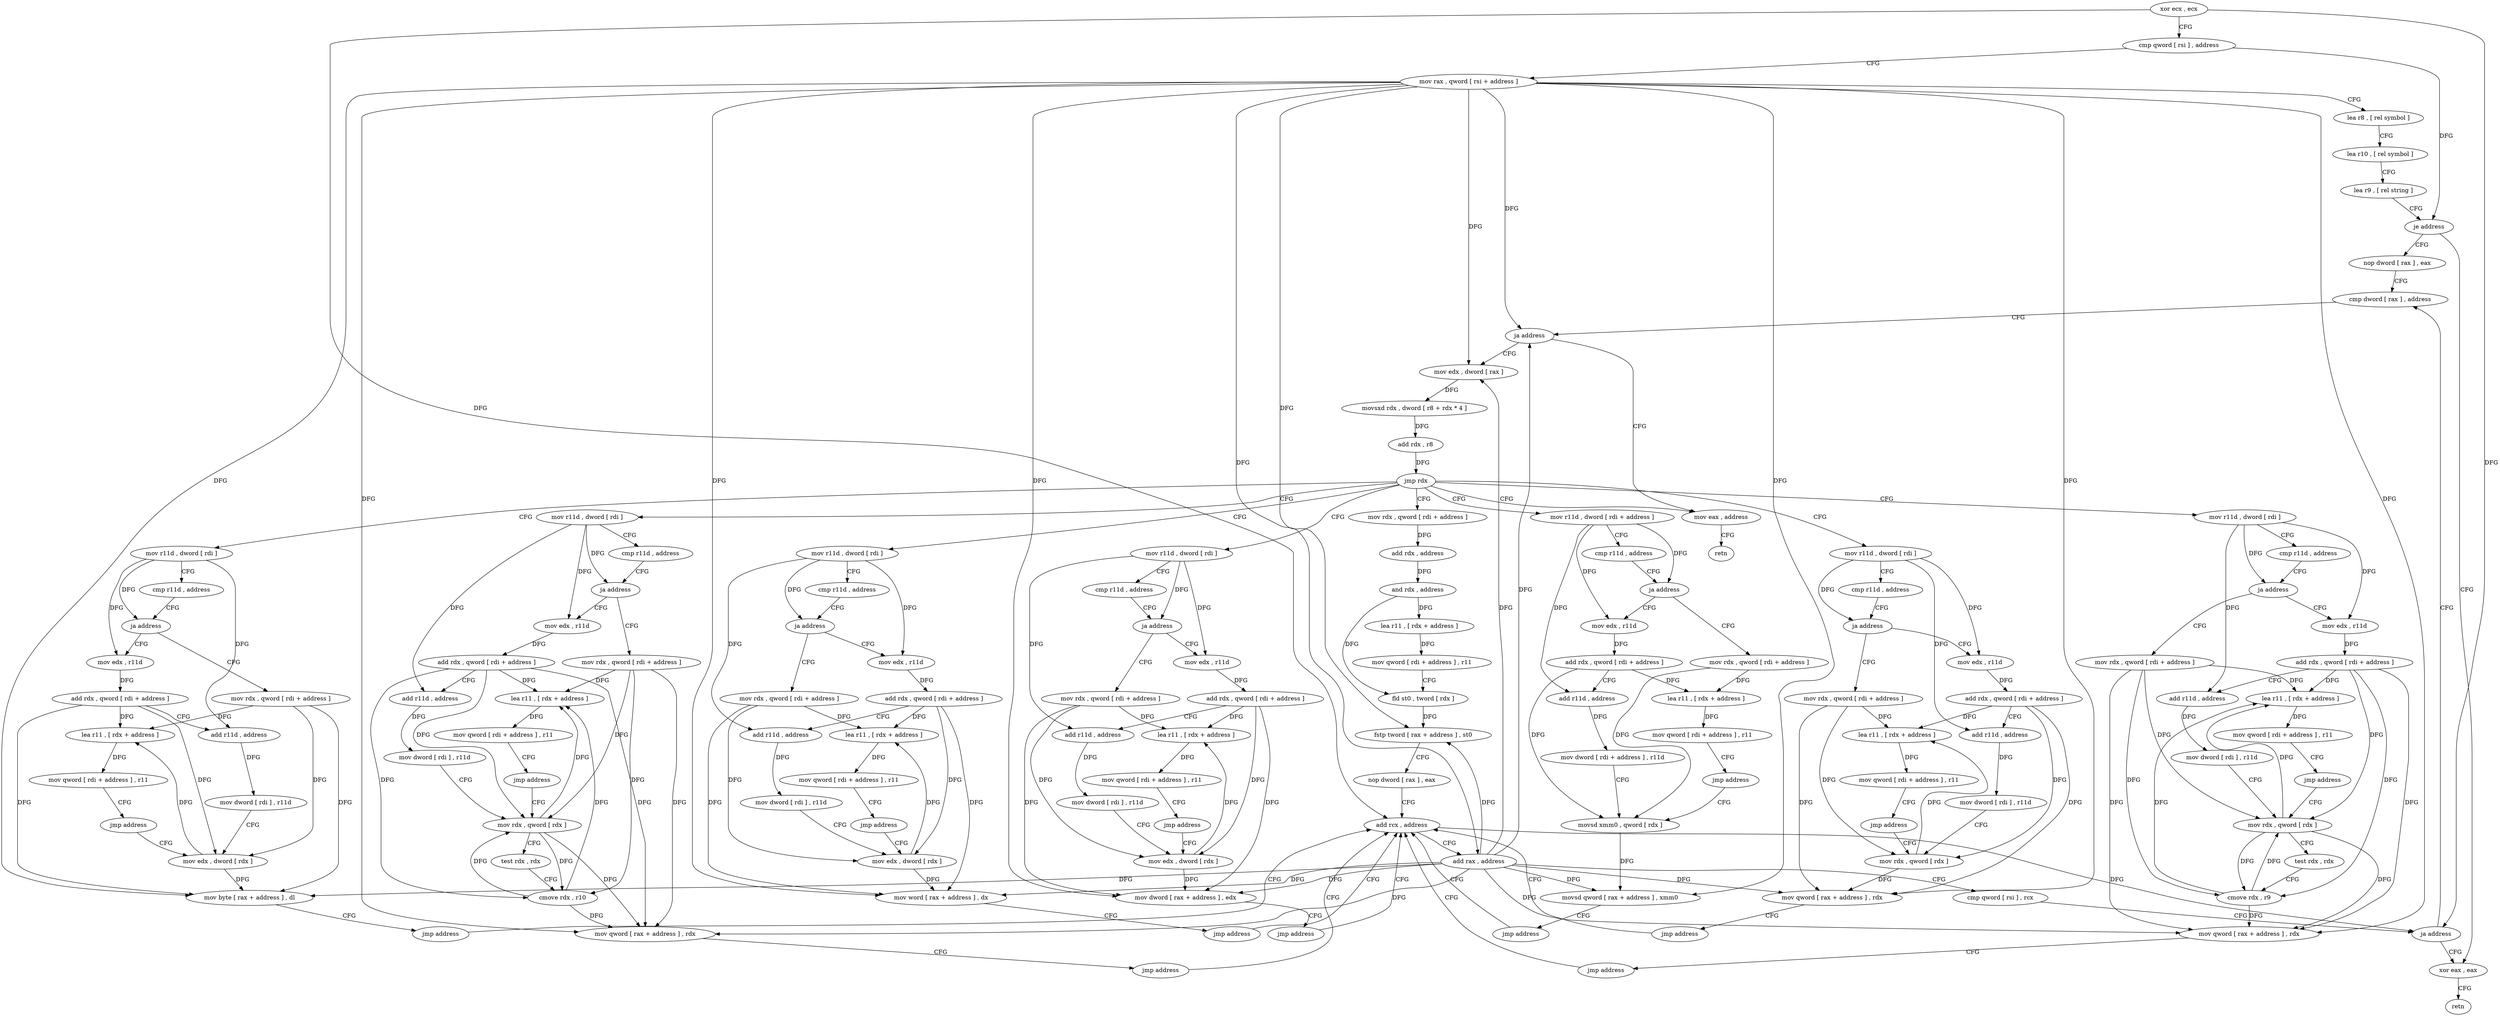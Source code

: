 digraph "func" {
"4323888" [label = "xor ecx , ecx" ]
"4323890" [label = "cmp qword [ rsi ] , address" ]
"4323894" [label = "mov rax , qword [ rsi + address ]" ]
"4323898" [label = "lea r8 , [ rel symbol ]" ]
"4323905" [label = "lea r10 , [ rel symbol ]" ]
"4323912" [label = "lea r9 , [ rel string ]" ]
"4323919" [label = "je address" ]
"4323997" [label = "xor eax , eax" ]
"4323921" [label = "nop dword [ rax ] , eax" ]
"4323999" [label = "retn" ]
"4323928" [label = "cmp dword [ rax ] , address" ]
"4324000" [label = "mov eax , address" ]
"4324005" [label = "retn" ]
"4323933" [label = "mov edx , dword [ rax ]" ]
"4323935" [label = "movsxd rdx , dword [ r8 + rdx * 4 ]" ]
"4323939" [label = "add rdx , r8" ]
"4323942" [label = "jmp rdx" ]
"4323952" [label = "mov rdx , qword [ rdi + address ]" ]
"4324016" [label = "mov r11d , dword [ rdi ]" ]
"4324056" [label = "mov r11d , dword [ rdi ]" ]
"4324096" [label = "mov r11d , dword [ rdi ]" ]
"4324136" [label = "mov r11d , dword [ rdi ]" ]
"4324176" [label = "mov r11d , dword [ rdi ]" ]
"4324224" [label = "mov r11d , dword [ rdi + address ]" ]
"4324272" [label = "mov r11d , dword [ rdi ]" ]
"4323956" [label = "add rdx , address" ]
"4323960" [label = "and rdx , address" ]
"4323964" [label = "lea r11 , [ rdx + address ]" ]
"4323968" [label = "mov qword [ rdi + address ] , r11" ]
"4323972" [label = "fld st0 , tword [ rdx ]" ]
"4323974" [label = "fstp tword [ rax + address ] , st0" ]
"4323977" [label = "nop dword [ rax ] , eax" ]
"4323984" [label = "add rcx , address" ]
"4324019" [label = "cmp r11d , address" ]
"4324023" [label = "ja address" ]
"4324362" [label = "mov rdx , qword [ rdi + address ]" ]
"4324029" [label = "mov edx , r11d" ]
"4324059" [label = "cmp r11d , address" ]
"4324063" [label = "ja address" ]
"4324396" [label = "mov rdx , qword [ rdi + address ]" ]
"4324069" [label = "mov edx , r11d" ]
"4324099" [label = "cmp r11d , address" ]
"4324103" [label = "ja address" ]
"4324379" [label = "mov rdx , qword [ rdi + address ]" ]
"4324109" [label = "mov edx , r11d" ]
"4324139" [label = "cmp r11d , address" ]
"4324143" [label = "ja address" ]
"4324314" [label = "mov rdx , qword [ rdi + address ]" ]
"4324149" [label = "mov edx , r11d" ]
"4324179" [label = "cmp r11d , address" ]
"4324183" [label = "ja address" ]
"4324331" [label = "mov rdx , qword [ rdi + address ]" ]
"4324189" [label = "mov edx , r11d" ]
"4324228" [label = "cmp r11d , address" ]
"4324235" [label = "ja address" ]
"4324413" [label = "mov rdx , qword [ rdi + address ]" ]
"4324241" [label = "mov edx , r11d" ]
"4324275" [label = "cmp r11d , address" ]
"4324279" [label = "ja address" ]
"4324348" [label = "mov rdx , qword [ rdi + address ]" ]
"4324281" [label = "mov edx , r11d" ]
"4323931" [label = "ja address" ]
"4324366" [label = "lea r11 , [ rdx + address ]" ]
"4324370" [label = "mov qword [ rdi + address ] , r11" ]
"4324374" [label = "jmp address" ]
"4324043" [label = "mov rdx , qword [ rdx ]" ]
"4324032" [label = "add rdx , qword [ rdi + address ]" ]
"4324036" [label = "add r11d , address" ]
"4324040" [label = "mov dword [ rdi ] , r11d" ]
"4324400" [label = "lea r11 , [ rdx + address ]" ]
"4324404" [label = "mov qword [ rdi + address ] , r11" ]
"4324408" [label = "jmp address" ]
"4324083" [label = "mov edx , dword [ rdx ]" ]
"4324072" [label = "add rdx , qword [ rdi + address ]" ]
"4324076" [label = "add r11d , address" ]
"4324080" [label = "mov dword [ rdi ] , r11d" ]
"4324383" [label = "lea r11 , [ rdx + address ]" ]
"4324387" [label = "mov qword [ rdi + address ] , r11" ]
"4324391" [label = "jmp address" ]
"4324123" [label = "mov edx , dword [ rdx ]" ]
"4324112" [label = "add rdx , qword [ rdi + address ]" ]
"4324116" [label = "add r11d , address" ]
"4324120" [label = "mov dword [ rdi ] , r11d" ]
"4324318" [label = "lea r11 , [ rdx + address ]" ]
"4324322" [label = "mov qword [ rdi + address ] , r11" ]
"4324326" [label = "jmp address" ]
"4324163" [label = "mov edx , dword [ rdx ]" ]
"4324152" [label = "add rdx , qword [ rdi + address ]" ]
"4324156" [label = "add r11d , address" ]
"4324160" [label = "mov dword [ rdi ] , r11d" ]
"4324335" [label = "lea r11 , [ rdx + address ]" ]
"4324339" [label = "mov qword [ rdi + address ] , r11" ]
"4324343" [label = "jmp address" ]
"4324203" [label = "mov rdx , qword [ rdx ]" ]
"4324192" [label = "add rdx , qword [ rdi + address ]" ]
"4324196" [label = "add r11d , address" ]
"4324200" [label = "mov dword [ rdi ] , r11d" ]
"4324417" [label = "lea r11 , [ rdx + address ]" ]
"4324421" [label = "mov qword [ rdi + address ] , r11" ]
"4324425" [label = "jmp address" ]
"4324256" [label = "movsd xmm0 , qword [ rdx ]" ]
"4324244" [label = "add rdx , qword [ rdi + address ]" ]
"4324248" [label = "add r11d , address" ]
"4324252" [label = "mov dword [ rdi + address ] , r11d" ]
"4324352" [label = "lea r11 , [ rdx + address ]" ]
"4324356" [label = "mov qword [ rdi + address ] , r11" ]
"4324360" [label = "jmp address" ]
"4324295" [label = "mov rdx , qword [ rdx ]" ]
"4324284" [label = "add rdx , qword [ rdi + address ]" ]
"4324288" [label = "add r11d , address" ]
"4324292" [label = "mov dword [ rdi ] , r11d" ]
"4324046" [label = "mov qword [ rax + address ] , rdx" ]
"4324050" [label = "jmp address" ]
"4323988" [label = "add rax , address" ]
"4323992" [label = "cmp qword [ rsi ] , rcx" ]
"4323995" [label = "ja address" ]
"4324085" [label = "mov dword [ rax + address ] , edx" ]
"4324088" [label = "jmp address" ]
"4324125" [label = "mov byte [ rax + address ] , dl" ]
"4324128" [label = "jmp address" ]
"4324165" [label = "mov word [ rax + address ] , dx" ]
"4324169" [label = "jmp address" ]
"4324206" [label = "test rdx , rdx" ]
"4324209" [label = "cmove rdx , r9" ]
"4324213" [label = "mov qword [ rax + address ] , rdx" ]
"4324217" [label = "jmp address" ]
"4324260" [label = "movsd qword [ rax + address ] , xmm0" ]
"4324265" [label = "jmp address" ]
"4324298" [label = "test rdx , rdx" ]
"4324301" [label = "cmove rdx , r10" ]
"4324305" [label = "mov qword [ rax + address ] , rdx" ]
"4324309" [label = "jmp address" ]
"4323888" -> "4323890" [ label = "CFG" ]
"4323888" -> "4323984" [ label = "DFG" ]
"4323888" -> "4323995" [ label = "DFG" ]
"4323890" -> "4323894" [ label = "CFG" ]
"4323890" -> "4323919" [ label = "DFG" ]
"4323894" -> "4323898" [ label = "CFG" ]
"4323894" -> "4323931" [ label = "DFG" ]
"4323894" -> "4323933" [ label = "DFG" ]
"4323894" -> "4323974" [ label = "DFG" ]
"4323894" -> "4323988" [ label = "DFG" ]
"4323894" -> "4324046" [ label = "DFG" ]
"4323894" -> "4324085" [ label = "DFG" ]
"4323894" -> "4324125" [ label = "DFG" ]
"4323894" -> "4324165" [ label = "DFG" ]
"4323894" -> "4324260" [ label = "DFG" ]
"4323894" -> "4324213" [ label = "DFG" ]
"4323894" -> "4324305" [ label = "DFG" ]
"4323898" -> "4323905" [ label = "CFG" ]
"4323905" -> "4323912" [ label = "CFG" ]
"4323912" -> "4323919" [ label = "CFG" ]
"4323919" -> "4323997" [ label = "CFG" ]
"4323919" -> "4323921" [ label = "CFG" ]
"4323997" -> "4323999" [ label = "CFG" ]
"4323921" -> "4323928" [ label = "CFG" ]
"4323928" -> "4323931" [ label = "CFG" ]
"4324000" -> "4324005" [ label = "CFG" ]
"4323933" -> "4323935" [ label = "DFG" ]
"4323935" -> "4323939" [ label = "DFG" ]
"4323939" -> "4323942" [ label = "DFG" ]
"4323942" -> "4323952" [ label = "CFG" ]
"4323942" -> "4324000" [ label = "CFG" ]
"4323942" -> "4324016" [ label = "CFG" ]
"4323942" -> "4324056" [ label = "CFG" ]
"4323942" -> "4324096" [ label = "CFG" ]
"4323942" -> "4324136" [ label = "CFG" ]
"4323942" -> "4324176" [ label = "CFG" ]
"4323942" -> "4324224" [ label = "CFG" ]
"4323942" -> "4324272" [ label = "CFG" ]
"4323952" -> "4323956" [ label = "DFG" ]
"4324016" -> "4324019" [ label = "CFG" ]
"4324016" -> "4324023" [ label = "DFG" ]
"4324016" -> "4324029" [ label = "DFG" ]
"4324016" -> "4324036" [ label = "DFG" ]
"4324056" -> "4324059" [ label = "CFG" ]
"4324056" -> "4324063" [ label = "DFG" ]
"4324056" -> "4324069" [ label = "DFG" ]
"4324056" -> "4324076" [ label = "DFG" ]
"4324096" -> "4324099" [ label = "CFG" ]
"4324096" -> "4324103" [ label = "DFG" ]
"4324096" -> "4324109" [ label = "DFG" ]
"4324096" -> "4324116" [ label = "DFG" ]
"4324136" -> "4324139" [ label = "CFG" ]
"4324136" -> "4324143" [ label = "DFG" ]
"4324136" -> "4324149" [ label = "DFG" ]
"4324136" -> "4324156" [ label = "DFG" ]
"4324176" -> "4324179" [ label = "CFG" ]
"4324176" -> "4324183" [ label = "DFG" ]
"4324176" -> "4324189" [ label = "DFG" ]
"4324176" -> "4324196" [ label = "DFG" ]
"4324224" -> "4324228" [ label = "CFG" ]
"4324224" -> "4324235" [ label = "DFG" ]
"4324224" -> "4324241" [ label = "DFG" ]
"4324224" -> "4324248" [ label = "DFG" ]
"4324272" -> "4324275" [ label = "CFG" ]
"4324272" -> "4324279" [ label = "DFG" ]
"4324272" -> "4324281" [ label = "DFG" ]
"4324272" -> "4324288" [ label = "DFG" ]
"4323956" -> "4323960" [ label = "DFG" ]
"4323960" -> "4323964" [ label = "DFG" ]
"4323960" -> "4323972" [ label = "DFG" ]
"4323964" -> "4323968" [ label = "DFG" ]
"4323968" -> "4323972" [ label = "CFG" ]
"4323972" -> "4323974" [ label = "DFG" ]
"4323974" -> "4323977" [ label = "CFG" ]
"4323977" -> "4323984" [ label = "CFG" ]
"4323984" -> "4323988" [ label = "CFG" ]
"4323984" -> "4323995" [ label = "DFG" ]
"4324019" -> "4324023" [ label = "CFG" ]
"4324023" -> "4324362" [ label = "CFG" ]
"4324023" -> "4324029" [ label = "CFG" ]
"4324362" -> "4324366" [ label = "DFG" ]
"4324362" -> "4324043" [ label = "DFG" ]
"4324362" -> "4324046" [ label = "DFG" ]
"4324029" -> "4324032" [ label = "DFG" ]
"4324059" -> "4324063" [ label = "CFG" ]
"4324063" -> "4324396" [ label = "CFG" ]
"4324063" -> "4324069" [ label = "CFG" ]
"4324396" -> "4324400" [ label = "DFG" ]
"4324396" -> "4324083" [ label = "DFG" ]
"4324396" -> "4324085" [ label = "DFG" ]
"4324069" -> "4324072" [ label = "DFG" ]
"4324099" -> "4324103" [ label = "CFG" ]
"4324103" -> "4324379" [ label = "CFG" ]
"4324103" -> "4324109" [ label = "CFG" ]
"4324379" -> "4324383" [ label = "DFG" ]
"4324379" -> "4324123" [ label = "DFG" ]
"4324379" -> "4324125" [ label = "DFG" ]
"4324109" -> "4324112" [ label = "DFG" ]
"4324139" -> "4324143" [ label = "CFG" ]
"4324143" -> "4324314" [ label = "CFG" ]
"4324143" -> "4324149" [ label = "CFG" ]
"4324314" -> "4324318" [ label = "DFG" ]
"4324314" -> "4324163" [ label = "DFG" ]
"4324314" -> "4324165" [ label = "DFG" ]
"4324149" -> "4324152" [ label = "DFG" ]
"4324179" -> "4324183" [ label = "CFG" ]
"4324183" -> "4324331" [ label = "CFG" ]
"4324183" -> "4324189" [ label = "CFG" ]
"4324331" -> "4324335" [ label = "DFG" ]
"4324331" -> "4324203" [ label = "DFG" ]
"4324331" -> "4324209" [ label = "DFG" ]
"4324331" -> "4324213" [ label = "DFG" ]
"4324189" -> "4324192" [ label = "DFG" ]
"4324228" -> "4324235" [ label = "CFG" ]
"4324235" -> "4324413" [ label = "CFG" ]
"4324235" -> "4324241" [ label = "CFG" ]
"4324413" -> "4324417" [ label = "DFG" ]
"4324413" -> "4324256" [ label = "DFG" ]
"4324241" -> "4324244" [ label = "DFG" ]
"4324275" -> "4324279" [ label = "CFG" ]
"4324279" -> "4324348" [ label = "CFG" ]
"4324279" -> "4324281" [ label = "CFG" ]
"4324348" -> "4324352" [ label = "DFG" ]
"4324348" -> "4324295" [ label = "DFG" ]
"4324348" -> "4324301" [ label = "DFG" ]
"4324348" -> "4324305" [ label = "DFG" ]
"4324281" -> "4324284" [ label = "DFG" ]
"4323931" -> "4324000" [ label = "CFG" ]
"4323931" -> "4323933" [ label = "CFG" ]
"4324366" -> "4324370" [ label = "DFG" ]
"4324370" -> "4324374" [ label = "CFG" ]
"4324374" -> "4324043" [ label = "CFG" ]
"4324043" -> "4324046" [ label = "DFG" ]
"4324043" -> "4324366" [ label = "DFG" ]
"4324032" -> "4324036" [ label = "CFG" ]
"4324032" -> "4324366" [ label = "DFG" ]
"4324032" -> "4324043" [ label = "DFG" ]
"4324032" -> "4324046" [ label = "DFG" ]
"4324036" -> "4324040" [ label = "DFG" ]
"4324040" -> "4324043" [ label = "CFG" ]
"4324400" -> "4324404" [ label = "DFG" ]
"4324404" -> "4324408" [ label = "CFG" ]
"4324408" -> "4324083" [ label = "CFG" ]
"4324083" -> "4324085" [ label = "DFG" ]
"4324083" -> "4324400" [ label = "DFG" ]
"4324072" -> "4324076" [ label = "CFG" ]
"4324072" -> "4324400" [ label = "DFG" ]
"4324072" -> "4324083" [ label = "DFG" ]
"4324072" -> "4324085" [ label = "DFG" ]
"4324076" -> "4324080" [ label = "DFG" ]
"4324080" -> "4324083" [ label = "CFG" ]
"4324383" -> "4324387" [ label = "DFG" ]
"4324387" -> "4324391" [ label = "CFG" ]
"4324391" -> "4324123" [ label = "CFG" ]
"4324123" -> "4324125" [ label = "DFG" ]
"4324123" -> "4324383" [ label = "DFG" ]
"4324112" -> "4324116" [ label = "CFG" ]
"4324112" -> "4324383" [ label = "DFG" ]
"4324112" -> "4324123" [ label = "DFG" ]
"4324112" -> "4324125" [ label = "DFG" ]
"4324116" -> "4324120" [ label = "DFG" ]
"4324120" -> "4324123" [ label = "CFG" ]
"4324318" -> "4324322" [ label = "DFG" ]
"4324322" -> "4324326" [ label = "CFG" ]
"4324326" -> "4324163" [ label = "CFG" ]
"4324163" -> "4324165" [ label = "DFG" ]
"4324163" -> "4324318" [ label = "DFG" ]
"4324152" -> "4324156" [ label = "CFG" ]
"4324152" -> "4324318" [ label = "DFG" ]
"4324152" -> "4324163" [ label = "DFG" ]
"4324152" -> "4324165" [ label = "DFG" ]
"4324156" -> "4324160" [ label = "DFG" ]
"4324160" -> "4324163" [ label = "CFG" ]
"4324335" -> "4324339" [ label = "DFG" ]
"4324339" -> "4324343" [ label = "CFG" ]
"4324343" -> "4324203" [ label = "CFG" ]
"4324203" -> "4324206" [ label = "CFG" ]
"4324203" -> "4324335" [ label = "DFG" ]
"4324203" -> "4324209" [ label = "DFG" ]
"4324203" -> "4324213" [ label = "DFG" ]
"4324192" -> "4324196" [ label = "CFG" ]
"4324192" -> "4324335" [ label = "DFG" ]
"4324192" -> "4324203" [ label = "DFG" ]
"4324192" -> "4324209" [ label = "DFG" ]
"4324192" -> "4324213" [ label = "DFG" ]
"4324196" -> "4324200" [ label = "DFG" ]
"4324200" -> "4324203" [ label = "CFG" ]
"4324417" -> "4324421" [ label = "DFG" ]
"4324421" -> "4324425" [ label = "CFG" ]
"4324425" -> "4324256" [ label = "CFG" ]
"4324256" -> "4324260" [ label = "DFG" ]
"4324244" -> "4324248" [ label = "CFG" ]
"4324244" -> "4324417" [ label = "DFG" ]
"4324244" -> "4324256" [ label = "DFG" ]
"4324248" -> "4324252" [ label = "DFG" ]
"4324252" -> "4324256" [ label = "CFG" ]
"4324352" -> "4324356" [ label = "DFG" ]
"4324356" -> "4324360" [ label = "CFG" ]
"4324360" -> "4324295" [ label = "CFG" ]
"4324295" -> "4324298" [ label = "CFG" ]
"4324295" -> "4324352" [ label = "DFG" ]
"4324295" -> "4324301" [ label = "DFG" ]
"4324295" -> "4324305" [ label = "DFG" ]
"4324284" -> "4324288" [ label = "CFG" ]
"4324284" -> "4324352" [ label = "DFG" ]
"4324284" -> "4324295" [ label = "DFG" ]
"4324284" -> "4324301" [ label = "DFG" ]
"4324284" -> "4324305" [ label = "DFG" ]
"4324288" -> "4324292" [ label = "DFG" ]
"4324292" -> "4324295" [ label = "CFG" ]
"4324046" -> "4324050" [ label = "CFG" ]
"4324050" -> "4323984" [ label = "CFG" ]
"4323988" -> "4323992" [ label = "CFG" ]
"4323988" -> "4323931" [ label = "DFG" ]
"4323988" -> "4323933" [ label = "DFG" ]
"4323988" -> "4323974" [ label = "DFG" ]
"4323988" -> "4324046" [ label = "DFG" ]
"4323988" -> "4324085" [ label = "DFG" ]
"4323988" -> "4324125" [ label = "DFG" ]
"4323988" -> "4324165" [ label = "DFG" ]
"4323988" -> "4324260" [ label = "DFG" ]
"4323988" -> "4324213" [ label = "DFG" ]
"4323988" -> "4324305" [ label = "DFG" ]
"4323992" -> "4323995" [ label = "CFG" ]
"4323995" -> "4323928" [ label = "CFG" ]
"4323995" -> "4323997" [ label = "CFG" ]
"4324085" -> "4324088" [ label = "CFG" ]
"4324088" -> "4323984" [ label = "CFG" ]
"4324125" -> "4324128" [ label = "CFG" ]
"4324128" -> "4323984" [ label = "CFG" ]
"4324165" -> "4324169" [ label = "CFG" ]
"4324169" -> "4323984" [ label = "CFG" ]
"4324206" -> "4324209" [ label = "CFG" ]
"4324209" -> "4324213" [ label = "DFG" ]
"4324209" -> "4324335" [ label = "DFG" ]
"4324209" -> "4324203" [ label = "DFG" ]
"4324213" -> "4324217" [ label = "CFG" ]
"4324217" -> "4323984" [ label = "CFG" ]
"4324260" -> "4324265" [ label = "CFG" ]
"4324265" -> "4323984" [ label = "CFG" ]
"4324298" -> "4324301" [ label = "CFG" ]
"4324301" -> "4324305" [ label = "DFG" ]
"4324301" -> "4324352" [ label = "DFG" ]
"4324301" -> "4324295" [ label = "DFG" ]
"4324305" -> "4324309" [ label = "CFG" ]
"4324309" -> "4323984" [ label = "CFG" ]
}
